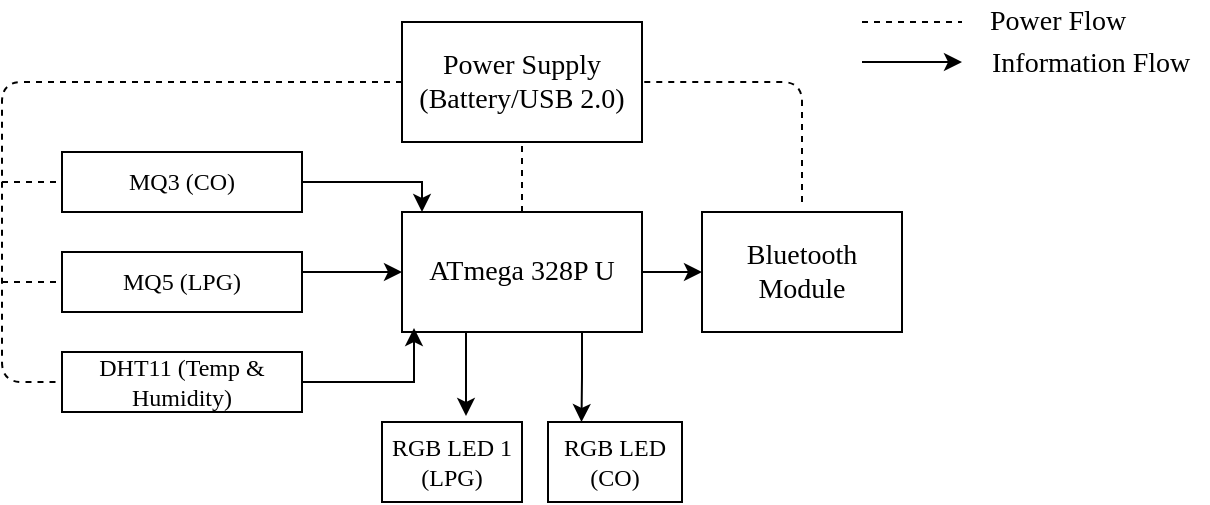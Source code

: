 <mxfile version="11.2.1" type="device" pages="1"><diagram id="ljbRk7sCWuxfXvLJ8e_E" name="Page-1"><mxGraphModel dx="868" dy="435" grid="1" gridSize="10" guides="1" tooltips="1" connect="1" arrows="1" fold="1" page="1" pageScale="1" pageWidth="827" pageHeight="1169" math="0" shadow="0"><root><mxCell id="0"/><mxCell id="1" parent="0"/><mxCell id="j8O7CIQhDMxSecfcGPyi-20" style="edgeStyle=orthogonalEdgeStyle;rounded=0;orthogonalLoop=1;jettySize=auto;html=1;exitX=1;exitY=0.5;exitDx=0;exitDy=0;entryX=0;entryY=0.5;entryDx=0;entryDy=0;" edge="1" parent="1" source="j8O7CIQhDMxSecfcGPyi-1" target="j8O7CIQhDMxSecfcGPyi-7"><mxGeometry relative="1" as="geometry"/></mxCell><mxCell id="j8O7CIQhDMxSecfcGPyi-21" style="edgeStyle=orthogonalEdgeStyle;rounded=0;orthogonalLoop=1;jettySize=auto;html=1;exitX=0.75;exitY=1;exitDx=0;exitDy=0;entryX=0.25;entryY=0;entryDx=0;entryDy=0;" edge="1" parent="1" source="j8O7CIQhDMxSecfcGPyi-1" target="j8O7CIQhDMxSecfcGPyi-5"><mxGeometry relative="1" as="geometry"/></mxCell><mxCell id="j8O7CIQhDMxSecfcGPyi-26" style="edgeStyle=orthogonalEdgeStyle;rounded=0;orthogonalLoop=1;jettySize=auto;html=1;exitX=0.25;exitY=1;exitDx=0;exitDy=0;entryX=0.6;entryY=-0.075;entryDx=0;entryDy=0;entryPerimeter=0;" edge="1" parent="1" source="j8O7CIQhDMxSecfcGPyi-1" target="j8O7CIQhDMxSecfcGPyi-4"><mxGeometry relative="1" as="geometry"><Array as="points"><mxPoint x="312" y="215"/></Array></mxGeometry></mxCell><mxCell id="j8O7CIQhDMxSecfcGPyi-1" value="&lt;font face=&quot;Times New Roman&quot; style=&quot;font-size: 14px&quot;&gt;ATmega 328P U&lt;/font&gt;" style="rounded=0;whiteSpace=wrap;html=1;" vertex="1" parent="1"><mxGeometry x="280" y="155" width="120" height="60" as="geometry"/></mxCell><mxCell id="j8O7CIQhDMxSecfcGPyi-11" style="edgeStyle=orthogonalEdgeStyle;rounded=0;orthogonalLoop=1;jettySize=auto;html=1;exitX=1;exitY=0.5;exitDx=0;exitDy=0;" edge="1" parent="1" source="j8O7CIQhDMxSecfcGPyi-2"><mxGeometry relative="1" as="geometry"><mxPoint x="290" y="155" as="targetPoint"/><Array as="points"><mxPoint x="230" y="140"/><mxPoint x="290" y="140"/></Array></mxGeometry></mxCell><mxCell id="j8O7CIQhDMxSecfcGPyi-2" value="&lt;font face=&quot;Times New Roman&quot;&gt;MQ3 (CO)&lt;/font&gt;" style="rounded=0;whiteSpace=wrap;html=1;" vertex="1" parent="1"><mxGeometry x="110" y="125" width="120" height="30" as="geometry"/></mxCell><mxCell id="j8O7CIQhDMxSecfcGPyi-12" style="edgeStyle=orthogonalEdgeStyle;rounded=0;orthogonalLoop=1;jettySize=auto;html=1;exitX=1;exitY=0.5;exitDx=0;exitDy=0;entryX=0;entryY=0.5;entryDx=0;entryDy=0;" edge="1" parent="1" source="j8O7CIQhDMxSecfcGPyi-3" target="j8O7CIQhDMxSecfcGPyi-1"><mxGeometry relative="1" as="geometry"><Array as="points"><mxPoint x="230" y="185"/></Array></mxGeometry></mxCell><mxCell id="j8O7CIQhDMxSecfcGPyi-3" value="&lt;font face=&quot;Times New Roman&quot;&gt;MQ5 (LPG)&lt;/font&gt;" style="rounded=0;whiteSpace=wrap;html=1;" vertex="1" parent="1"><mxGeometry x="110" y="175" width="120" height="30" as="geometry"/></mxCell><mxCell id="j8O7CIQhDMxSecfcGPyi-4" value="&lt;font face=&quot;Times New Roman&quot;&gt;RGB LED 1 (LPG)&lt;/font&gt;" style="rounded=0;whiteSpace=wrap;html=1;" vertex="1" parent="1"><mxGeometry x="270" y="260" width="70" height="40" as="geometry"/></mxCell><mxCell id="j8O7CIQhDMxSecfcGPyi-5" value="&lt;font face=&quot;Times New Roman&quot;&gt;RGB LED (CO)&lt;/font&gt;" style="rounded=0;whiteSpace=wrap;html=1;" vertex="1" parent="1"><mxGeometry x="353" y="260" width="67" height="40" as="geometry"/></mxCell><mxCell id="j8O7CIQhDMxSecfcGPyi-6" value="&lt;font face=&quot;Times New Roman&quot; style=&quot;font-size: 14px&quot;&gt;Power Supply (Battery/USB 2.0)&lt;/font&gt;" style="rounded=0;whiteSpace=wrap;html=1;" vertex="1" parent="1"><mxGeometry x="280" y="60" width="120" height="60" as="geometry"/></mxCell><mxCell id="j8O7CIQhDMxSecfcGPyi-7" value="&lt;font face=&quot;Times New Roman&quot; style=&quot;font-size: 14px&quot;&gt;Bluetooth Module&lt;/font&gt;" style="rounded=0;whiteSpace=wrap;html=1;" vertex="1" parent="1"><mxGeometry x="430" y="155" width="100" height="60" as="geometry"/></mxCell><mxCell id="j8O7CIQhDMxSecfcGPyi-10" style="edgeStyle=orthogonalEdgeStyle;rounded=0;orthogonalLoop=1;jettySize=auto;html=1;exitX=1;exitY=0.5;exitDx=0;exitDy=0;entryX=0.05;entryY=0.967;entryDx=0;entryDy=0;entryPerimeter=0;" edge="1" parent="1" source="j8O7CIQhDMxSecfcGPyi-8" target="j8O7CIQhDMxSecfcGPyi-1"><mxGeometry relative="1" as="geometry"><mxPoint x="288" y="220" as="targetPoint"/></mxGeometry></mxCell><mxCell id="j8O7CIQhDMxSecfcGPyi-8" value="&lt;font face=&quot;Times New Roman&quot;&gt;DHT11 (Temp &amp;amp; Humidity)&lt;/font&gt;" style="rounded=0;whiteSpace=wrap;html=1;" vertex="1" parent="1"><mxGeometry x="110" y="225" width="120" height="30" as="geometry"/></mxCell><mxCell id="j8O7CIQhDMxSecfcGPyi-19" value="" style="endArrow=none;dashed=1;html=1;entryX=0.5;entryY=1;entryDx=0;entryDy=0;exitX=0.5;exitY=0;exitDx=0;exitDy=0;" edge="1" parent="1" source="j8O7CIQhDMxSecfcGPyi-1" target="j8O7CIQhDMxSecfcGPyi-6"><mxGeometry width="50" height="50" relative="1" as="geometry"><mxPoint x="110" y="370" as="sourcePoint"/><mxPoint x="160" y="320" as="targetPoint"/></mxGeometry></mxCell><mxCell id="j8O7CIQhDMxSecfcGPyi-27" value="" style="endArrow=none;dashed=1;html=1;entryX=1;entryY=0.5;entryDx=0;entryDy=0;" edge="1" parent="1" target="j8O7CIQhDMxSecfcGPyi-6"><mxGeometry width="50" height="50" relative="1" as="geometry"><mxPoint x="480" y="150" as="sourcePoint"/><mxPoint x="160" y="320" as="targetPoint"/><Array as="points"><mxPoint x="480" y="90"/></Array></mxGeometry></mxCell><mxCell id="j8O7CIQhDMxSecfcGPyi-28" value="" style="endArrow=none;dashed=1;html=1;entryX=0;entryY=0.5;entryDx=0;entryDy=0;exitX=0;exitY=0.5;exitDx=0;exitDy=0;" edge="1" parent="1" source="j8O7CIQhDMxSecfcGPyi-6" target="j8O7CIQhDMxSecfcGPyi-8"><mxGeometry width="50" height="50" relative="1" as="geometry"><mxPoint x="110" y="370" as="sourcePoint"/><mxPoint x="160" y="320" as="targetPoint"/><Array as="points"><mxPoint x="80" y="90"/><mxPoint x="80" y="240"/></Array></mxGeometry></mxCell><mxCell id="j8O7CIQhDMxSecfcGPyi-29" value="" style="endArrow=none;dashed=1;html=1;entryX=0;entryY=0.5;entryDx=0;entryDy=0;" edge="1" parent="1" target="j8O7CIQhDMxSecfcGPyi-3"><mxGeometry width="50" height="50" relative="1" as="geometry"><mxPoint x="80" y="190" as="sourcePoint"/><mxPoint x="130" y="320" as="targetPoint"/></mxGeometry></mxCell><mxCell id="j8O7CIQhDMxSecfcGPyi-30" value="" style="endArrow=none;dashed=1;html=1;entryX=0;entryY=0.5;entryDx=0;entryDy=0;" edge="1" parent="1" target="j8O7CIQhDMxSecfcGPyi-2"><mxGeometry width="50" height="50" relative="1" as="geometry"><mxPoint x="80" y="140" as="sourcePoint"/><mxPoint x="130" y="320" as="targetPoint"/></mxGeometry></mxCell><mxCell id="j8O7CIQhDMxSecfcGPyi-31" value="" style="endArrow=none;dashed=1;html=1;" edge="1" parent="1"><mxGeometry width="50" height="50" relative="1" as="geometry"><mxPoint x="510" y="60" as="sourcePoint"/><mxPoint x="560" y="60" as="targetPoint"/></mxGeometry></mxCell><mxCell id="j8O7CIQhDMxSecfcGPyi-32" value="&lt;font face=&quot;Times New Roman&quot; style=&quot;font-size: 14px&quot;&gt;Power Flow&lt;/font&gt;" style="text;html=1;resizable=0;points=[];autosize=1;align=left;verticalAlign=top;spacingTop=-4;" vertex="1" parent="1"><mxGeometry x="572" y="49" width="80" height="20" as="geometry"/></mxCell><mxCell id="j8O7CIQhDMxSecfcGPyi-33" value="" style="endArrow=classic;html=1;" edge="1" parent="1"><mxGeometry width="50" height="50" relative="1" as="geometry"><mxPoint x="510" y="80" as="sourcePoint"/><mxPoint x="560" y="80" as="targetPoint"/></mxGeometry></mxCell><mxCell id="j8O7CIQhDMxSecfcGPyi-34" value="&lt;font face=&quot;Times New Roman&quot; style=&quot;font-size: 14px&quot;&gt;Information Flow&lt;/font&gt;" style="text;html=1;resizable=0;points=[];autosize=1;align=left;verticalAlign=top;spacingTop=-4;" vertex="1" parent="1"><mxGeometry x="573" y="70" width="110" height="20" as="geometry"/></mxCell></root></mxGraphModel></diagram></mxfile>
